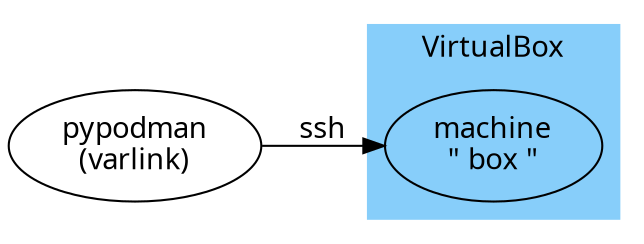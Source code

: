 digraph G {
  rankdir=LR;
  graph [fontname = "Source Sans Pro"];
  node [fontname = "Source Sans Pro"];
  edge [fontname = "Source Sans Pro"];

  pypodman [ label="pypodman\n(varlink)" ];
  machine [ label="machine\n\" box \"" ];
  subgraph cluster_VM {
    style=filled;
    color=lightskyblue;
    machine;
    label = "VirtualBox";
  }
  pypodman -> machine [ label="ssh" ];
}

